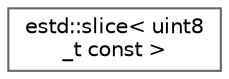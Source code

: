 digraph "Graphical Class Hierarchy"
{
 // LATEX_PDF_SIZE
  bgcolor="transparent";
  edge [fontname=Helvetica,fontsize=10,labelfontname=Helvetica,labelfontsize=10];
  node [fontname=Helvetica,fontsize=10,shape=box,height=0.2,width=0.4];
  rankdir="LR";
  Node0 [id="Node000000",label="estd::slice\< uint8\l_t const \>",height=0.2,width=0.4,color="grey40", fillcolor="white", style="filled",URL="$da/d75/classestd_1_1slice.html",tooltip=" "];
}
